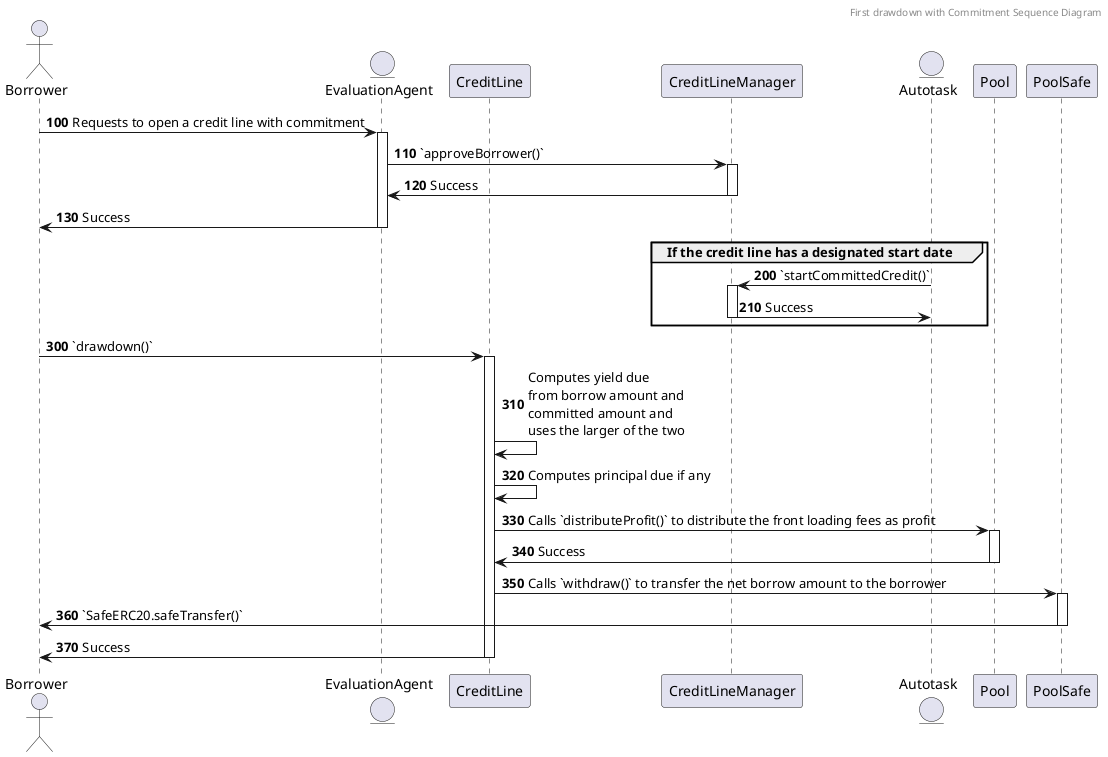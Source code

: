 @startuml
Header First drawdown with Commitment Sequence Diagram

actor Borrower
Entity EvaluationAgent as EA
participant CreditLine as CL
participant CreditLineManager as CM
Entity Autotask as A
participant Pool as P
participant PoolSafe as PS

autonumber 100 10
Borrower -> EA: Requests to open a credit line with commitment
activate EA
EA -> CM: `approveBorrower()`
activate CM
CM -> EA: Success
deactivate CM
EA -> Borrower: Success
deactivate EA

autonumber 200 10
group If the credit line has a designated start date
A -> CM: `startCommittedCredit()`
activate CM
CM -> A: Success
deactivate CM
end

autonumber 300 10
Borrower -> CL: `drawdown()`
activate CL
CL -> CL: Computes yield due\nfrom borrow amount and\ncommitted amount and\nuses the larger of the two
CL -> CL: Computes principal due if any
CL -> P: Calls `distributeProfit()` to distribute the front loading fees as profit
activate P
P -> CL: Success
deactivate P
CL -> PS: Calls `withdraw()` to transfer the net borrow amount to the borrower
activate PS
PS -> Borrower: `SafeERC20.safeTransfer()`
deactivate PS
CL -> Borrower: Success
deactivate CL

@enduml

